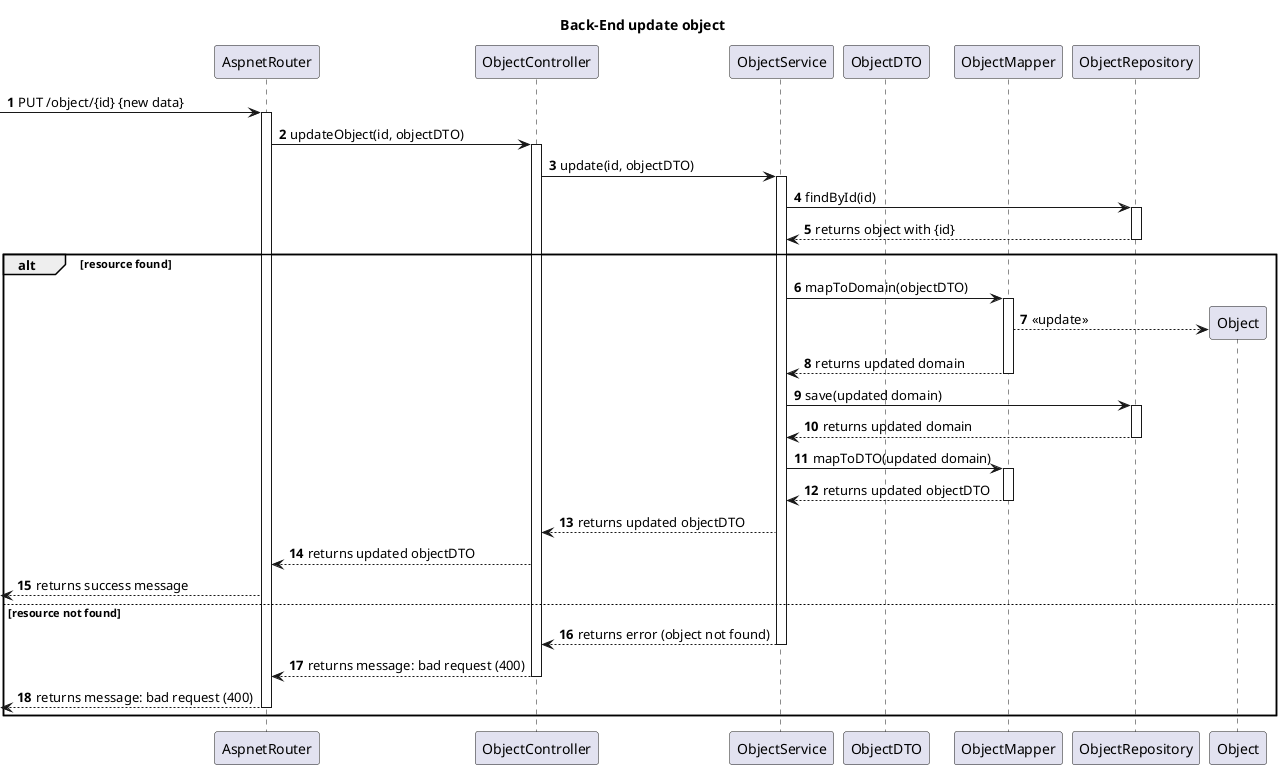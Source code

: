 @startuml
autonumber
skinparam packageStyle rect

title Back-End update object

participant AspnetRouter as router
participant ObjectController as ctrl
participant ObjectService as service
participant ObjectDTO as dto
participant ObjectMapper as mapper
participant ObjectRepository as repo
participant Object as domain

-> router: PUT /object/{id} {new data}
activate router
router -> ctrl: updateObject(id, objectDTO)
activate ctrl
ctrl -> service: update(id, objectDTO)
activate service

service -> repo: findById(id)
activate repo
repo --> service: returns object with {id}
deactivate repo

alt resource found
    service -> mapper: mapToDomain(objectDTO)
    activate mapper
    mapper --> domain** : <<update>>
    mapper --> service : returns updated domain
    deactivate mapper
    service -> repo: save(updated domain)
    activate repo
    repo --> service : returns updated domain
    deactivate repo
    service -> mapper: mapToDTO(updated domain)
    activate mapper
    mapper --> service : returns updated objectDTO
    deactivate mapper
    service --> ctrl : returns updated objectDTO

    ctrl --> router : returns updated objectDTO

    <-- router  : returns success message
else resource not found
    service --> ctrl : returns error (object not found)
    deactivate service
    ctrl --> router : returns message: bad request (400)
    deactivate
     <--  router: returns message: bad request (400)
    deactivate service
    deactivate ctrl
    deactivate router
end alt

@enduml